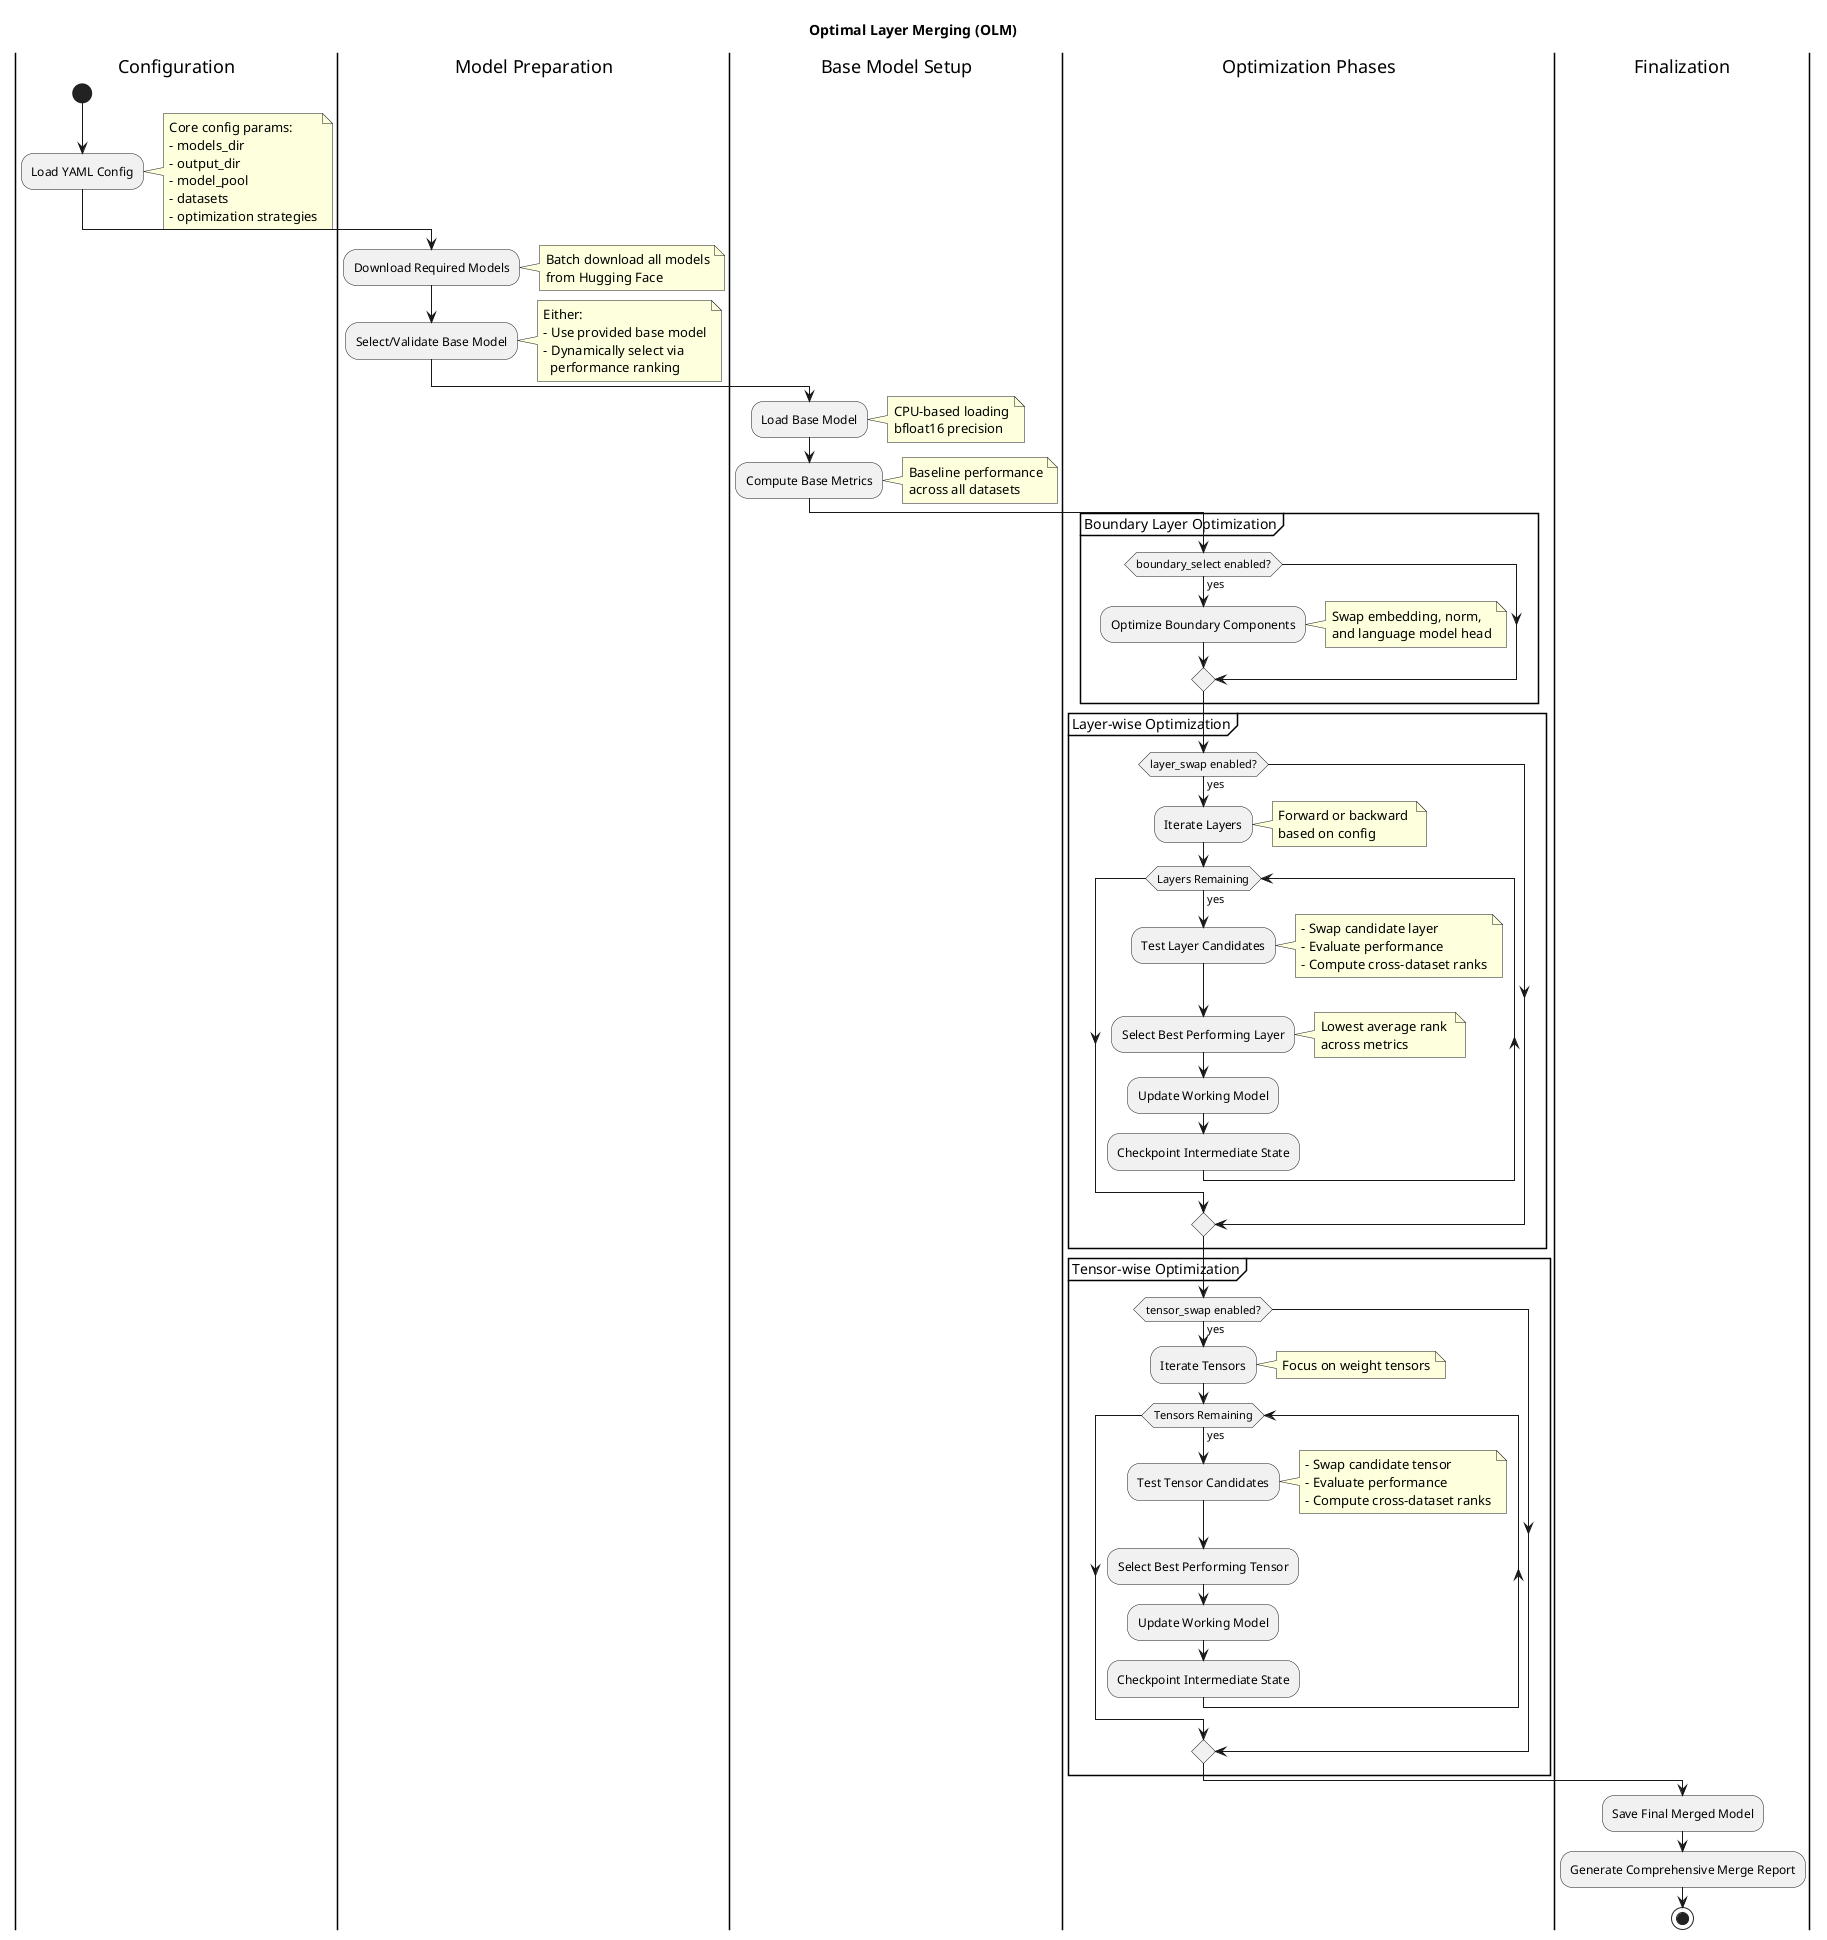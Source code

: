 @startuml
title Optimal Layer Merging (OLM)

|Configuration|
start
:Load YAML Config;
note right
  Core config params:
  - models_dir
  - output_dir
  - model_pool
  - datasets
  - optimization strategies
endnote

|Model Preparation|
:Download Required Models;
note right
  Batch download all models
  from Hugging Face
endnote

:Select/Validate Base Model;
note right
  Either:
  - Use provided base model
  - Dynamically select via 
    performance ranking
endnote

|Base Model Setup|
:Load Base Model;
note right
  CPU-based loading
  bfloat16 precision
endnote

:Compute Base Metrics;
note right
  Baseline performance
  across all datasets
endnote

|Optimization Phases|
partition "Boundary Layer Optimization" {
  if (boundary_select enabled?) then (yes)
    :Optimize Boundary Components;
    note right
      Swap embedding, norm, 
      and language model head
    endnote
  endif
}

partition "Layer-wise Optimization" {
  if (layer_swap enabled?) then (yes)
    :Iterate Layers;
    note right
      Forward or backward 
      based on config
    endnote

    while (Layers Remaining) is (yes)
      :Test Layer Candidates;
      note right
        - Swap candidate layer
        - Evaluate performance
        - Compute cross-dataset ranks
      endnote

      :Select Best Performing Layer;
      note right
        Lowest average rank 
        across metrics
      endnote

      :Update Working Model;
      :Checkpoint Intermediate State;
    endwhile
  endif
}

partition "Tensor-wise Optimization" {
  if (tensor_swap enabled?) then (yes)
    :Iterate Tensors;
    note right
      Focus on weight tensors
    endnote

    while (Tensors Remaining) is (yes)
      :Test Tensor Candidates;
      note right
        - Swap candidate tensor
        - Evaluate performance
        - Compute cross-dataset ranks
      endnote

      :Select Best Performing Tensor;
      :Update Working Model;
      :Checkpoint Intermediate State;
    endwhile
  endif
}

|Finalization|
:Save Final Merged Model;
:Generate Comprehensive Merge Report;
stop

@enduml